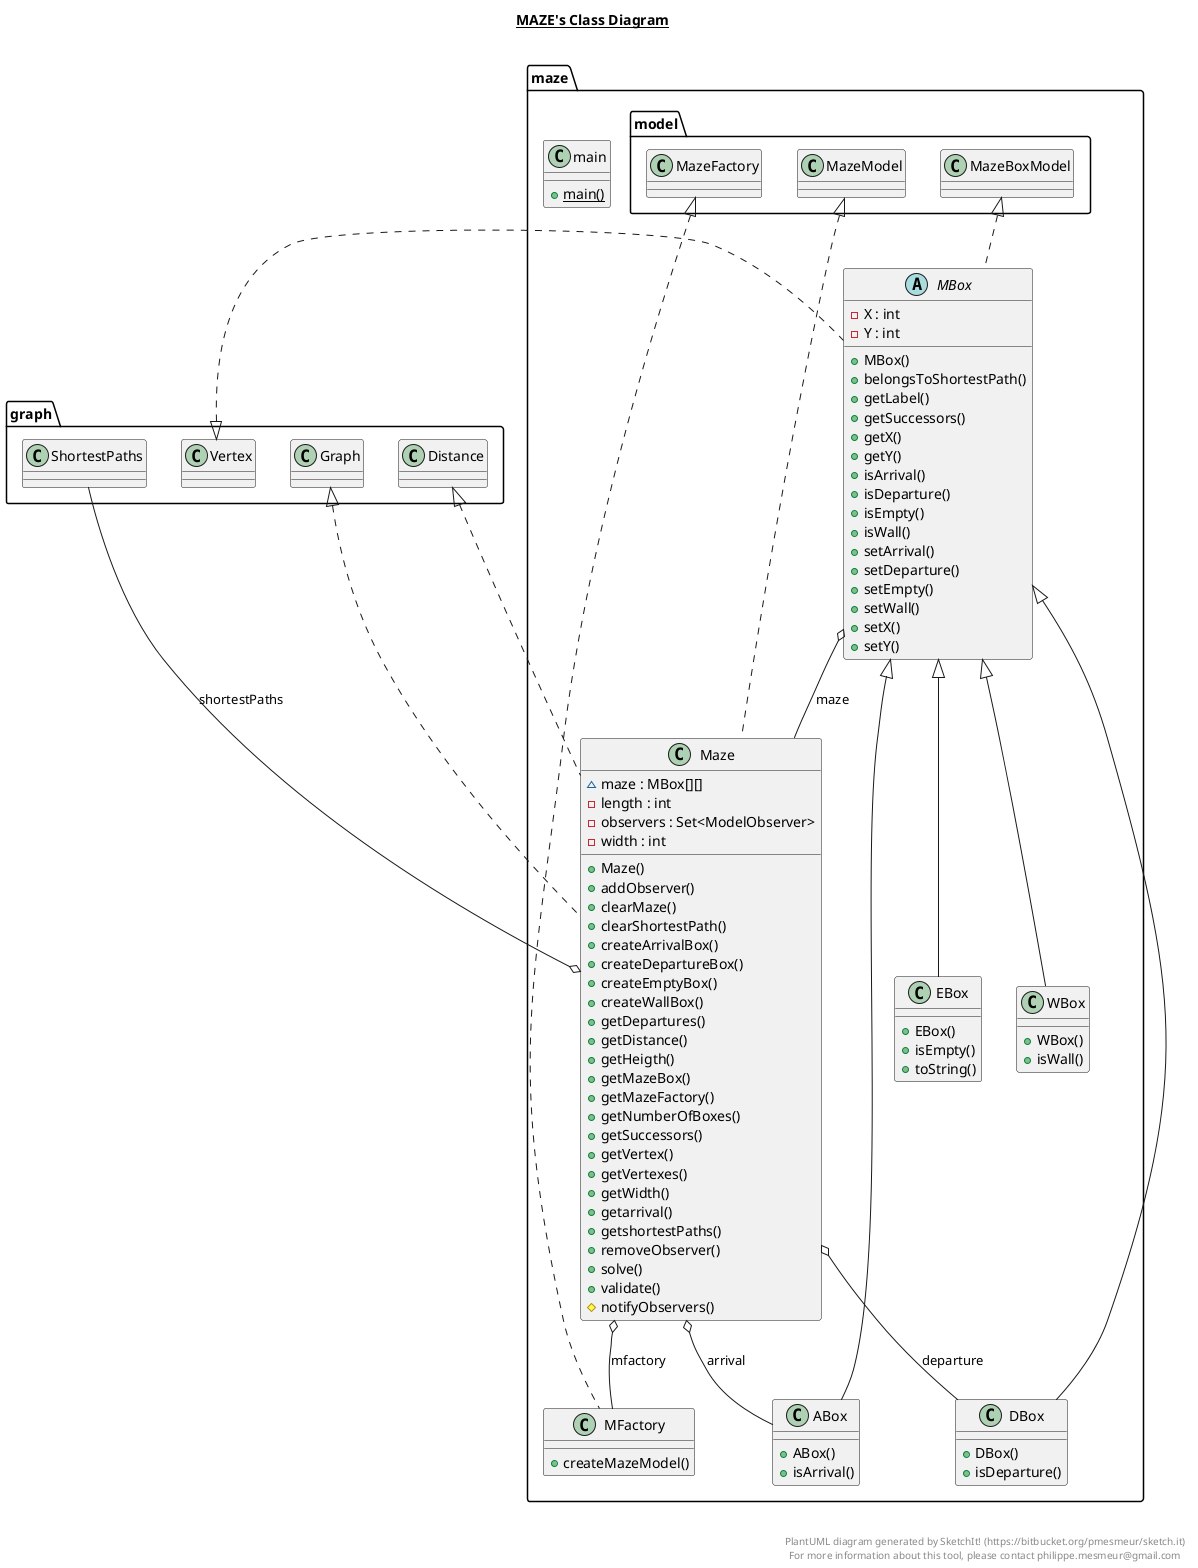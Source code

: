 @startuml

title __MAZE's Class Diagram__\n

  namespace maze {
    class maze.ABox {
        + ABox()
        + isArrival()
    }
  }
  

  namespace maze {
    class maze.DBox {
        + DBox()
        + isDeparture()
    }
  }
  

  namespace maze {
    class maze.EBox {
        + EBox()
        + isEmpty()
        + toString()
    }
  }
  

  namespace maze {
    abstract class maze.MBox {
        - X : int
        - Y : int
        + MBox()
        + belongsToShortestPath()
        + getLabel()
        + getSuccessors()
        + getX()
        + getY()
        + isArrival()
        + isDeparture()
        + isEmpty()
        + isWall()
        + setArrival()
        + setDeparture()
        + setEmpty()
        + setWall()
        + setX()
        + setY()
    }
  }
  

  namespace maze {
    class maze.MFactory {
        + createMazeModel()
    }
  }
  

  namespace maze {
    class maze.Maze {
        ~ maze : MBox[][]
        - length : int
        - observers : Set<ModelObserver>
        - width : int
        + Maze()
        + addObserver()
        + clearMaze()
        + clearShortestPath()
        + createArrivalBox()
        + createDepartureBox()
        + createEmptyBox()
        + createWallBox()
        + getDepartures()
        + getDistance()
        + getHeigth()
        + getMazeBox()
        + getMazeFactory()
        + getNumberOfBoxes()
        + getSuccessors()
        + getVertex()
        + getVertexes()
        + getWidth()
        + getarrival()
        + getshortestPaths()
        + removeObserver()
        + solve()
        + validate()
        # notifyObservers()
    }
  }
  

  namespace maze {
    class maze.WBox {
        + WBox()
        + isWall()
    }
  }
  

  namespace maze {
    class maze.main {
        {static} + main()
    }
  }
  

  maze.ABox -up-|> maze.MBox
  maze.DBox -up-|> maze.MBox
  maze.EBox -up-|> maze.MBox
  maze.MBox .up.|> graph.Vertex
  maze.MBox .up.|> maze.model.MazeBoxModel
  maze.MBox o-- maze.Maze : maze
  maze.MFactory .up.|> maze.model.MazeFactory
  maze.Maze .up.|> graph.Distance
  maze.Maze .up.|> graph.Graph
  maze.Maze .up.|> maze.model.MazeModel
  maze.Maze o-- maze.ABox : arrival
  maze.Maze o-- maze.DBox : departure
  maze.Maze o-- maze.MFactory : mfactory
  maze.Maze o-- graph.ShortestPaths : shortestPaths
  maze.WBox -up-|> maze.MBox


right footer


PlantUML diagram generated by SketchIt! (https://bitbucket.org/pmesmeur/sketch.it)
For more information about this tool, please contact philippe.mesmeur@gmail.com
endfooter

@enduml
